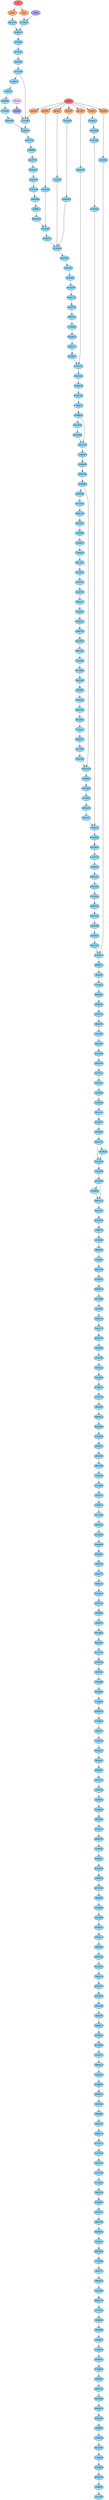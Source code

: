 digraph auto {
	graph [bgcolor=transparent]
	node [fixedsize=true style=filled width=0.95]
	"001294708738691d8417db358e055480a4b59bc5" [label=0012947 fillcolor="#85d5fa"]
	"001294708738691d8417db358e055480a4b59bc5" -> e7fab68238f15ddfa50a327fa87e796cca480748
	"01b9b433f9e4a2734deb9cc76109398824e10204" [label="01b9b43" fillcolor="#85d5fa"]
	"01b9b433f9e4a2734deb9cc76109398824e10204" -> ea254d494f7db9d24721314c303f12f8c425c335
	"01c91ba5231eb2e7b32cc2f47ac9022efae87962" [label="01c91ba" fillcolor="#85d5fa"]
	"01c91ba5231eb2e7b32cc2f47ac9022efae87962" -> "96007b3464a429527defde1924198cf219808f3d"
	"03d9514071e6079a541a10f84c3f4bda48a74e52" [label="03d9514" fillcolor="#85d5fa"]
	"03d9514071e6079a541a10f84c3f4bda48a74e52" -> cdda729983f107dd71708a2da48b09ed17eee872
	"03ec982a50352f760673f1393bada7fcb88b38df" [label="03ec982" fillcolor="#85d5fa"]
	"03ec982a50352f760673f1393bada7fcb88b38df" -> "07685c156dfe560ea8ea8394d3811d1f2d03dcf9"
	"07685c156dfe560ea8ea8394d3811d1f2d03dcf9" [label="07685c1" fillcolor="#85d5fa"]
	"07685c156dfe560ea8ea8394d3811d1f2d03dcf9" -> "513e77b03bc7b7451901ecf6265092c0d22cf00b"
	"07716a0b40dadde321e56c94469110b43c572254" [label="07716a0" fillcolor="#85d5fa"]
	"07716a0b40dadde321e56c94469110b43c572254" -> "1cad65697e1210ceaacbb2f31bd825b1b5f6dbe3"
	"07716a0b40dadde321e56c94469110b43c572254" -> "7a71a82b43cc9afe77850bf05f5e807880a37b68"
	"08072d09158dd155829e5a82bf63a1ae8518dad8" [label="08072d0" fillcolor="#85d5fa"]
	"08072d09158dd155829e5a82bf63a1ae8518dad8" -> "77845432abccf4da669293de1f26b69dd6535f49"
	"08334a6451e3678f92679c91c39d69c97d713126" [label="08334a6" fillcolor="#85d5fa"]
	"08334a6451e3678f92679c91c39d69c97d713126" -> "7ebc59956a8d550bf06085b7d273221958c4a097"
	"08f442bd0a46444e9005b830ab8b2397fef6cf85" [label="08f442b" fillcolor="#85d5fa"]
	"08f442bd0a46444e9005b830ab8b2397fef6cf85" -> e76d0fc8d91c9d36ad8f060ad02ce60194a2d1a3
	"09fc3d5b484625f3f9be191066f8341170945511" [label="09fc3d5" fillcolor="#85d5fa"]
	"09fc3d5b484625f3f9be191066f8341170945511" -> "0d80a1e8baffddf41026003899f99a60c56765b3"
	"0cdd643d6d214c5d1dabc03f9145e281ffdf5bcb" [label="0cdd643" fillcolor="#85d5fa"]
	"0cdd643d6d214c5d1dabc03f9145e281ffdf5bcb" -> "3522721c6952a3127401e5dd3bba99a443bec550"
	"0cdd643d6d214c5d1dabc03f9145e281ffdf5bcb" -> "39cc430268b68899ababf0e0489bdff5a76a6864"
	"0d029ddde73eb8d03dbdbdece4479611d2a1e256" [label="0d029dd" fillcolor="#85d5fa"]
	"0d029ddde73eb8d03dbdbdece4479611d2a1e256" -> "49c947baa5e5961f83747a5275d7bc47f8b28cc1"
	"0d80a1e8baffddf41026003899f99a60c56765b3" [label="0d80a1e" fillcolor="#85d5fa"]
	"0d80a1e8baffddf41026003899f99a60c56765b3" -> "98a896bc69504cdda04ef666822093117ccba111"
	"105fb54755b0183fc160b76167e86e5c4f35a8d3" [label="105fb54" fillcolor="#85d5fa"]
	"105fb54755b0183fc160b76167e86e5c4f35a8d3" -> "8481ec351bda767ded5453471313f35024da33f7"
	"10a445b49167f665e18a6aebb062ae969b851e9b" [label="10a445b" fillcolor="#85d5fa"]
	"10a445b49167f665e18a6aebb062ae969b851e9b" -> e7cbc84bedfc849ea2a276c9e67588a55d51c303
	"12311556006088e290371c62c450574d15e56b4f" [label=1231155 fillcolor="#85d5fa"]
	"12311556006088e290371c62c450574d15e56b4f" -> c94f05f044484f1c72002229c254cc1196e16ac7
	"13689839d487b669c998a14f548093f9dadb137a" [label=1368983 fillcolor="#85d5fa"]
	"13689839d487b669c998a14f548093f9dadb137a" -> "8e2502abb391ca475fcde0fce4d9844503aad73f"
	"1491ee17232c5801d7d88caad9ee5f9cec89a426" [label="1491ee1" fillcolor="#85d5fa"]
	"1491ee17232c5801d7d88caad9ee5f9cec89a426" -> c66be48314adc3449bb01380a6e60c1c6b945882
	"150323277382577f184e5cd87dfce2de5176264c" [label=1503232 fillcolor="#85d5fa"]
	"150323277382577f184e5cd87dfce2de5176264c" -> "15d593398f5a027726a50dc16ac6effce324d7c9"
	"15d593398f5a027726a50dc16ac6effce324d7c9" [label="15d5933" fillcolor="#85d5fa"]
	"15d593398f5a027726a50dc16ac6effce324d7c9" -> "959844df3a0494ca2c76a38af96985e6c9674da0"
	"15f03e7ce69d10609abc54144df9cad3dbcb9d7b" [label="15f03e7" fillcolor="#85d5fa"]
	"15f03e7ce69d10609abc54144df9cad3dbcb9d7b" -> "32c14a61c6d076fd0342884a8cc0725154112c38"
	"1667cf9171b2e2a18a6b6436984c0ac1270ad87b" [label="1667cf9" fillcolor="#85d5fa"]
	"1667cf9171b2e2a18a6b6436984c0ac1270ad87b" -> ecbb8d55f7970b136e3c7ec24485ec41b72f79fb
	"17b9a7a59a008879f504be853ea3e6aa95250993" [label="17b9a7a" fillcolor="#85d5fa"]
	"17b9a7a59a008879f504be853ea3e6aa95250993" -> "0cdd643d6d214c5d1dabc03f9145e281ffdf5bcb"
	"1bfce57aaa7ffca6657a0f4ed645bc1ba54bf081" [label="1bfce57" fillcolor="#85d5fa"]
	"1bfce57aaa7ffca6657a0f4ed645bc1ba54bf081" -> "71a2b766810b676c6440c8664145f1c806298c37"
	"1c95aa568731cdc18e29eb3517ae8529346e92fe" [label="1c95aa5" fillcolor="#85d5fa"]
	"1c95aa568731cdc18e29eb3517ae8529346e92fe" -> "2054c840913b26a365e6ef3dccdf2cff2bfce124"
	"1cad65697e1210ceaacbb2f31bd825b1b5f6dbe3" [label="1cad656" fillcolor="#85d5fa"]
	"1cad65697e1210ceaacbb2f31bd825b1b5f6dbe3" -> ca4c6cca6253d20614c24915a0df2d65791ae16e
	"1cf813fa8bfdd5ae96f82bda8231692c85c5beda" [label="1cf813f" fillcolor="#85d5fa"]
	"1cf813fa8bfdd5ae96f82bda8231692c85c5beda" -> "92ed64959726240f9af696507686c3a9fa97eead"
	"1d1f2ea22b23759779bc1c8b65e6967cd90c47e3" [label="1d1f2ea" fillcolor="#85d5fa"]
	"1d1f2ea22b23759779bc1c8b65e6967cd90c47e3" -> "15f03e7ce69d10609abc54144df9cad3dbcb9d7b"
	"2054c840913b26a365e6ef3dccdf2cff2bfce124" [label="2054c84" fillcolor="#85d5fa"]
	"2054c840913b26a365e6ef3dccdf2cff2bfce124" -> "4bf9263fbded44928ca9bf95333582503c73b584"
	"20fa97e310f0e98d259182bb47c88d4e159cb6bb" [label="20fa97e" fillcolor="#85d5fa"]
	"20fa97e310f0e98d259182bb47c88d4e159cb6bb" -> "03d9514071e6079a541a10f84c3f4bda48a74e52"
	"2204f4380b2f957a0600c1415b301822cb123b89" [label="2204f43" fillcolor="#85d5fa"]
	"2204f4380b2f957a0600c1415b301822cb123b89" -> abb7a1b70abcc04dd4c084d0c28f68d2adad59c3
	"22de5533615d4671e95f2c5719ef540864bd4853" [label="22de553" fillcolor="#85d5fa"]
	"22de5533615d4671e95f2c5719ef540864bd4853" -> "7d02a72a466ceb493ec6a27598bc09363a13b528"
	"249f0be096b4a30c0fb66eb776e6b95efb8e4e3b" [label="249f0be" fillcolor="#85d5fa"]
	"249f0be096b4a30c0fb66eb776e6b95efb8e4e3b" -> "8a4dabb19616ac9cfb377194daa60611a4f90b98"
	"25a35d82a88f58ff8e2592a97b57f893a4211217" [label="25a35d8" fillcolor="#85d5fa"]
	"25a35d82a88f58ff8e2592a97b57f893a4211217" -> "9b001164f0dec0c35d51ee0a3b960ec3840f2504"
	"25daf139067bd5ba8ba07f4a17841bea44a6ad0d" [label="25daf13" fillcolor="#85d5fa"]
	"25daf139067bd5ba8ba07f4a17841bea44a6ad0d" -> "38e29b6f7351b5906f082887248d51a57dc4fc43"
	"264a577ba183bf7ce74da22a18fbb1bdba8244bf" [label="264a577" fillcolor="#85d5fa"]
	"264a577ba183bf7ce74da22a18fbb1bdba8244bf" -> "785ba173a322720b3c99d2f60eb900e7d2ed1da5"
	"27b262fda8b79da9df1e032f7f71372f71e005f9" [label="27b262f" fillcolor="#85d5fa"]
	"27b262fda8b79da9df1e032f7f71372f71e005f9" -> "6fc4ad76b726359777ce603a63b5fed2f7b0b696"
	"2849c14e0c071e65b99bba82837a2bfd55d0977d" [label="2849c14" fillcolor="#85d5fa"]
	"2849c14e0c071e65b99bba82837a2bfd55d0977d" -> "7cdc172e22b8a008b3218e96adc7f0bd1f62703b"
	"2a22e8b58394a687190de2d310c7b3f8fe23c5db" [label="2a22e8b" fillcolor="#85d5fa"]
	"2a22e8b58394a687190de2d310c7b3f8fe23c5db" -> "2b0cb0b43ce7b4d212d91415390db8faf1b421df"
	"2a7a0c39b6e3a7e9953afe922300d2a11c0eee41" [label="2a7a0c3" fillcolor="#85d5fa"]
	"2a7a0c39b6e3a7e9953afe922300d2a11c0eee41" -> "8d847600dba125357f032e5d11453c5facc2c3ef"
	"2aaacfbd8f6cc394df05c472f115378a2f2fa914" [label="2aaacfb" fillcolor="#85d5fa"]
	"2aaacfbd8f6cc394df05c472f115378a2f2fa914" -> "53d7ce831127b6f1b6f1600b53213cb3060b7e6d"
	"2b0cb0b43ce7b4d212d91415390db8faf1b421df" [label="2b0cb0b" fillcolor="#85d5fa"]
	"2b0cb0b43ce7b4d212d91415390db8faf1b421df" -> bfc7321f17fbab4005207d5da5948a03f0785ae3
	"2f1d9d9f1b9cfcc29db7cadbbb04538226ce71ae" [label="2f1d9d9" fillcolor="#85d5fa"]
	"2f1d9d9f1b9cfcc29db7cadbbb04538226ce71ae" -> "84735a1608ddf12cf7370f3dd9e6d558cb7ecbd3"
	"2feb71aac5935222519a1719233676909fa4044d" [label="2feb71a" fillcolor="#85d5fa"]
	"2feb71aac5935222519a1719233676909fa4044d" -> ad6413365e085d76666f5f39dbdf319d9fb1da21
	"3007fa8f6ce39ec86f32a07ede15416c2b1aaf81" [label="3007fa8" fillcolor="#85d5fa"]
	"3007fa8f6ce39ec86f32a07ede15416c2b1aaf81" -> b480fc00fb6ae4c68682ae61c4881eed1ab7f10d
	"300dc1d069d8ae4bfc1db25cfca4e2369405c60e" [label="300dc1d" fillcolor="#85d5fa"]
	"300dc1d069d8ae4bfc1db25cfca4e2369405c60e" -> "53abd1dca856d002d97a6ddcc0858229494e6a3c"
	"305bff62264b5293f22db9d74699c6ff5f3df3df" [label="305bff6" fillcolor="#85d5fa"]
	"305bff62264b5293f22db9d74699c6ff5f3df3df" -> cab561ad613bdc0df13b11b55e876534caf556cf
	"316900967b39a384d2dcde1e85e81ec6cd25874c" [label=3169009 fillcolor="#85d5fa"]
	"316900967b39a384d2dcde1e85e81ec6cd25874c" -> "45d450d58fa3891d7398bb012721d5e5d7cf1561"
	"32c14a61c6d076fd0342884a8cc0725154112c38" [label="32c14a6" fillcolor="#85d5fa"]
	"32c14a61c6d076fd0342884a8cc0725154112c38" -> "680783c91b1121473b8b6bcbd13809c13c7fdce4"
	"33e0fe5468bf3ffa262f3fa3b8535adf764b7426" [label="33e0fe5" fillcolor="#85d5fa"]
	"33e0fe5468bf3ffa262f3fa3b8535adf764b7426" -> db751a501c1dba945370147cc7d2eef72d094b9a
	"3522721c6952a3127401e5dd3bba99a443bec550" [label=3522721 fillcolor="#85d5fa"]
	"3522721c6952a3127401e5dd3bba99a443bec550" -> f1db02086fadc4e87e3f03ee9e4c78b759c8bc28
	"352dfed5e275eb825d389c4d6642ea53c6d13db2" [label="352dfed" fillcolor="#85d5fa"]
	"352dfed5e275eb825d389c4d6642ea53c6d13db2" -> "3e649a58dda5e79e622a777426ccfb84ec52c0ca"
	"355d2bdc7513547cbc224236c9262e58fb090f5d" [label="355d2bd" fillcolor="#85d5fa"]
	"355d2bdc7513547cbc224236c9262e58fb090f5d" -> "3ef7fe67b52f96b8f7489e7abd1767be99439c11"
	"3648465c33b9b5487cf4bf5970765cf0c430d73a" [label=3648465 fillcolor="#85d5fa"]
	"3648465c33b9b5487cf4bf5970765cf0c430d73a" -> "450d3362b5a6574df0ca7e542a9f3aa99e73e5b3"
	"3676bfc6484fd44d186c1a8dc50c86b444259dba" [label="3676bfc" fillcolor="#85d5fa"]
	"3676bfc6484fd44d186c1a8dc50c86b444259dba" -> "8a5ae4f9fcd0e08a82a0405c8027e9d9e6252129"
	"37586cdd60a3f10d608c466c9a4d3c342363f56e" [label="37586cd" fillcolor="#85d5fa"]
	"37586cdd60a3f10d608c466c9a4d3c342363f56e" -> "1bfce57aaa7ffca6657a0f4ed645bc1ba54bf081"
	"38e29b6f7351b5906f082887248d51a57dc4fc43" [label="38e29b6" fillcolor="#85d5fa"]
	"38e29b6f7351b5906f082887248d51a57dc4fc43" -> "6c41c0a6e41ba5dc5c69da217d692fb0ef26a27b"
	"39bd7e24598bf0ac648790f92372c0f3407acca9" [label="39bd7e2" fillcolor="#85d5fa"]
	"39bd7e24598bf0ac648790f92372c0f3407acca9" -> "25a35d82a88f58ff8e2592a97b57f893a4211217"
	"39cc430268b68899ababf0e0489bdff5a76a6864" [label="39cc430" fillcolor="#85d5fa"]
	"39cc430268b68899ababf0e0489bdff5a76a6864" -> b4a5d06740c2dc10c5dda15d7bf8cb37d1d51136
	"3c09b78aa620150718ada9384d4457b38da78eff" [label="3c09b78" fillcolor="#85d5fa"]
	"3c09b78aa620150718ada9384d4457b38da78eff" -> "8976729f4f66ab9d2b5845a21a267e06267023aa"
	"3ce560c2300b7536f447225642039cd5146ad8e5" [label="3ce560c" fillcolor="#85d5fa"]
	"3ce560c2300b7536f447225642039cd5146ad8e5" -> "6a7bdd3efe2260cd4dcc1f2f2c4674a5fdbcb7ac"
	"3d706977c8adc0a33123c4940b6860a0c8c9e8ec" [label="3d70697" fillcolor="#85d5fa"]
	"3d706977c8adc0a33123c4940b6860a0c8c9e8ec" -> "862c22cd3fdea4cf0590d612e2d13ff9589ee7de"
	"3e516380a1a6baef2071645337e6bf7e899c6399" [label="3e51638" fillcolor="#85d5fa"]
	"3e516380a1a6baef2071645337e6bf7e899c6399" -> "847ce589a9dfa684c023090331e22c29f825cb43"
	"3e5289d02242870bd4c540162ff39350404bd8b1" [label="3e5289d" fillcolor="#85d5fa"]
	"3e5289d02242870bd4c540162ff39350404bd8b1" -> "915d4a39608e7c3eefab6f3ff02c722f99d1d065"
	"3e649a58dda5e79e622a777426ccfb84ec52c0ca" [label="3e649a5" fillcolor="#85d5fa"]
	"3e649a58dda5e79e622a777426ccfb84ec52c0ca" -> ffb1c54769fc78643328ff0ebdc266a99537d3fa
	"3e7170ecf59e8c345df0ba0b4eff6c8c670e00e3" [label="3e7170e" fillcolor="#85d5fa"]
	"3e7170ecf59e8c345df0ba0b4eff6c8c670e00e3" -> "6d25ce6f3ad587643a5290f65c248d003237f4d9"
	"3ef7fe67b52f96b8f7489e7abd1767be99439c11" [label="3ef7fe6" fillcolor="#85d5fa"]
	"3ef7fe67b52f96b8f7489e7abd1767be99439c11" -> "5746e69af76d1a01a2a38a832ff654e6e8c1c1d3"
	"417fdb27f5a2fa54f80c4d8b26852e9dfaf33073" [label="417fdb2" fillcolor="#85d5fa"]
	"417fdb27f5a2fa54f80c4d8b26852e9dfaf33073" -> "1667cf9171b2e2a18a6b6436984c0ac1270ad87b"
	"41af713ff786ae2ea38ec52f7d7ef258ccd9fb9c" [label="41af713" fillcolor="#85d5fa"]
	"41af713ff786ae2ea38ec52f7d7ef258ccd9fb9c" -> d950ee3c8c3a967cf6f52ab4caf4cfccfa7b702f
	"4442ebff3e9f5fb5a97f2f0da4e6abfc9c534538" [label="4442ebf" fillcolor="#85d5fa"]
	"4442ebff3e9f5fb5a97f2f0da4e6abfc9c534538" -> "7808fd53d3d0578e22759b45c88a27012b4c3ce4"
	"450d3362b5a6574df0ca7e542a9f3aa99e73e5b3" [label="450d336" fillcolor="#85d5fa"]
	"450d3362b5a6574df0ca7e542a9f3aa99e73e5b3" -> c1a8b628931f7e4643dbbcfffe52c7ce5754fc6e
	"4587413028b4140e4417f93f4fa83e14ddbf1d7b" [label=4587413 fillcolor="#85d5fa"]
	"4587413028b4140e4417f93f4fa83e14ddbf1d7b" -> "3e516380a1a6baef2071645337e6bf7e899c6399"
	"45d450d58fa3891d7398bb012721d5e5d7cf1561" [label="45d450d" fillcolor="#85d5fa"]
	"45d450d58fa3891d7398bb012721d5e5d7cf1561" -> "5c8b9f921f06b2c43c624410eab49f6575d6586a"
	"489cde73fcddde1a84f622aaf81d09c23ae655a5" [label="489cde7" fillcolor="#85d5fa"]
	"489cde73fcddde1a84f622aaf81d09c23ae655a5" -> a9b526c9a20619840cd1e08b8e0dcbae4486f944
	"4919400fe2a8144c4bab19628bf5f5dec363877a" [label=4919400 fillcolor="#85d5fa"]
	"4919400fe2a8144c4bab19628bf5f5dec363877a" -> "57eeffcf0e5b356b9cda27aa44edbf2c849103eb"
	"49c947baa5e5961f83747a5275d7bc47f8b28cc1" [label="49c947b" fillcolor="#85d5fa"]
	"49c947baa5e5961f83747a5275d7bc47f8b28cc1" -> "4442ebff3e9f5fb5a97f2f0da4e6abfc9c534538"
	"49e55bac061a72b3da0153e90fa03b7c48be6247" [label="49e55ba" fillcolor="#85d5fa"]
	"49e55bac061a72b3da0153e90fa03b7c48be6247" -> "905122d13cc14ca07accabd3b87ef190fc4b61a8"
	"4aada9c71235f54ec3b6111b29bee4db6c8c3761" [label="4aada9c" fillcolor="#85d5fa"]
	"4aada9c71235f54ec3b6111b29bee4db6c8c3761" -> "8e174fef282053ace5eed3f37704fad2df80a52b"
	"4bf9263fbded44928ca9bf95333582503c73b584" [label="4bf9263" fillcolor="#85d5fa"]
	"4bf9263fbded44928ca9bf95333582503c73b584" -> d2b5758bdd42364f0add8791444f1581ae3b7bf5
	"4cf765468ac4137d9726c91b7d37e2897b12a940" [label="4cf7654" fillcolor="#85d5fa"]
	"4cf765468ac4137d9726c91b7d37e2897b12a940" -> "89465385db8420181b74309a84a4dbaea0c1575d"
	"5133275e1539831bf2f91525784a9682c4835f56" [label=5133275 fillcolor="#85d5fa"]
	"5133275e1539831bf2f91525784a9682c4835f56" -> "300dc1d069d8ae4bfc1db25cfca4e2369405c60e"
	"513e77b03bc7b7451901ecf6265092c0d22cf00b" [label="513e77b" fillcolor="#85d5fa"]
	"513e77b03bc7b7451901ecf6265092c0d22cf00b" -> "09fc3d5b484625f3f9be191066f8341170945511"
	"5156c9fe23c3460c2947888ce5ce7b6db7b44deb" [label="5156c9f" fillcolor="#85d5fa"]
	"5156c9fe23c3460c2947888ce5ce7b6db7b44deb" -> d56bfa1c7d9f1b47266c8852fb98d3b805752db5
	"51cef6f32a95930570ec485ff712d0c33348821b" [label="51cef6f" fillcolor="#85d5fa"]
	"51cef6f32a95930570ec485ff712d0c33348821b" -> "2849c14e0c071e65b99bba82837a2bfd55d0977d"
	"53abd1dca856d002d97a6ddcc0858229494e6a3c" [label="53abd1d" fillcolor="#85d5fa"]
	"53abd1dca856d002d97a6ddcc0858229494e6a3c" -> "81b6897294c74a6695b68e91b9d4d2ab81f2a605"
	"53d7ce831127b6f1b6f1600b53213cb3060b7e6d" [label="53d7ce8" fillcolor="#85d5fa"]
	"53d7ce831127b6f1b6f1600b53213cb3060b7e6d" -> "8df1666ddc91e4ac8c9797082c2aa662a4e0040b"
	"5447e9fbf5b95d07ac7d8e5e3754a9789497d79a" [label="5447e9f" fillcolor="#85d5fa"]
	"5447e9fbf5b95d07ac7d8e5e3754a9789497d79a" -> "3676bfc6484fd44d186c1a8dc50c86b444259dba"
	"544b6725bfcadd81582e9aef1cbbe831e0e85d41" [label="544b672" fillcolor="#85d5fa"]
	"544b6725bfcadd81582e9aef1cbbe831e0e85d41" -> "2f1d9d9f1b9cfcc29db7cadbbb04538226ce71ae"
	"546ef75994f8931672ce961fe54ba0f69a5373b9" [label="546ef75" fillcolor="#85d5fa"]
	"546ef75994f8931672ce961fe54ba0f69a5373b9" -> aa966c5708290032d2c81d52659a767509dfcf2c
	"5746e69af76d1a01a2a38a832ff654e6e8c1c1d3" [label="5746e69" fillcolor="#85d5fa"]
	"5746e69af76d1a01a2a38a832ff654e6e8c1c1d3" -> "95f88dee38d2339d0bbb95ae954d26a9db7a3553"
	"57eeffcf0e5b356b9cda27aa44edbf2c849103eb" [label="57eeffc" fillcolor="#85d5fa"]
	"57eeffcf0e5b356b9cda27aa44edbf2c849103eb" -> a83ba39f09534c2df8f9e94e48174d67be030976
	"5907c00039ba012bc274a4daf98d74f3dd2a9e58" [label="5907c00" fillcolor="#85d5fa"]
	"5907c00039ba012bc274a4daf98d74f3dd2a9e58" -> "4cf765468ac4137d9726c91b7d37e2897b12a940"
	"5c8b9f921f06b2c43c624410eab49f6575d6586a" [label="5c8b9f9" fillcolor="#85d5fa"]
	"5c8b9f921f06b2c43c624410eab49f6575d6586a" -> dcc734f6f754fa292d24dfc7123aefed550992da
	"5cc1fe9a12553099bf4147c16b7a5eeb7495a6b4" [label="5cc1fe9" fillcolor="#85d5fa"]
	"5cc1fe9a12553099bf4147c16b7a5eeb7495a6b4" -> "49e55bac061a72b3da0153e90fa03b7c48be6247"
	"5d895f94b7c811f9599383b16c3f608bcb21bb44" [label="5d895f9" fillcolor="#85d5fa"]
	"5d895f94b7c811f9599383b16c3f608bcb21bb44" -> d357ae54ee02f750e4d0687dd3f9e843fd047a99
	"60ea3099ef825100be14582901344bc40fc3e444" [label="60ea309" fillcolor="#85d5fa"]
	"60ea3099ef825100be14582901344bc40fc3e444" -> "8c342edc6f3bc4f3fd1af6c45cdb4aa65ba2a43b"
	"63d3bfe1ecc7f4520851207698c87a268df74b3d" [label="63d3bfe" fillcolor="#85d5fa"]
	"63d3bfe1ecc7f4520851207698c87a268df74b3d" -> "1cf813fa8bfdd5ae96f82bda8231692c85c5beda"
	"6679c0af2cdb20a11f78d3bd8fe103626bb413e4" [label="6679c0a" fillcolor="#85d5fa"]
	"6679c0af2cdb20a11f78d3bd8fe103626bb413e4" -> "08334a6451e3678f92679c91c39d69c97d713126"
	"67c22c27001d4365ed0f491eb90c9aad61dd7900" [label="67c22c2" fillcolor="#85d5fa"]
	"67c22c27001d4365ed0f491eb90c9aad61dd7900" -> "8809af7c9f6f8f325eb88dfc0b31a2f89e57ff53"
	"67d1c23dcabe96b85ca3906d4a70c71e4859a558" [label="67d1c23" fillcolor="#85d5fa"]
	"67d1c23dcabe96b85ca3906d4a70c71e4859a558" -> fbe2eb311d38096534bba335a94172d47a34b139
	"680783c91b1121473b8b6bcbd13809c13c7fdce4" [label="680783c" fillcolor="#85d5fa"]
	"680783c91b1121473b8b6bcbd13809c13c7fdce4" -> a631d03b29746903cfa774cb366462fc0980c657
	"6815beef4f302d5a04d43fb4c966c660a7cc041f" [label="6815bee" fillcolor="#85d5fa"]
	"6815beef4f302d5a04d43fb4c966c660a7cc041f" -> "12311556006088e290371c62c450574d15e56b4f"
	"685c74128e009d00db9ea6035537056f5aabce4e" [label="685c741" fillcolor="#85d5fa"]
	"685c74128e009d00db9ea6035537056f5aabce4e" -> "915d4a39608e7c3eefab6f3ff02c722f99d1d065"
	"689f2f0f2cd733f95212d17620c8b7b916e0d650" [label="689f2f0" fillcolor="#85d5fa"]
	"689f2f0f2cd733f95212d17620c8b7b916e0d650" -> b422155422d233daedc576288397e5d92b0d4846
	"68f1509735148f3dafef9bca951d7e562b65ca54" [label="68f1509" fillcolor="#85d5fa"]
	"68f1509735148f3dafef9bca951d7e562b65ca54" -> "08072d09158dd155829e5a82bf63a1ae8518dad8"
	"6a7bdd3efe2260cd4dcc1f2f2c4674a5fdbcb7ac" [label="6a7bdd3" fillcolor="#85d5fa"]
	"6a7bdd3efe2260cd4dcc1f2f2c4674a5fdbcb7ac" -> "5133275e1539831bf2f91525784a9682c4835f56"
	"6b7d2e7513c5c5d45cf21af53c2132e2c10f07d0" [label="6b7d2e7" fillcolor="#85d5fa"]
	"6b7d2e7513c5c5d45cf21af53c2132e2c10f07d0" -> c937131a5e52951ca01fb3754cd152859efedfe3
	"6bb3f0fd435d0657ea4b3dfb3eb8c0f49fb0e37b" [label="6bb3f0f" fillcolor="#85d5fa"]
	"6bb3f0fd435d0657ea4b3dfb3eb8c0f49fb0e37b" -> "2a22e8b58394a687190de2d310c7b3f8fe23c5db"
	"6c41c0a6e41ba5dc5c69da217d692fb0ef26a27b" [label="6c41c0a" fillcolor="#85d5fa"]
	"6c41c0a6e41ba5dc5c69da217d692fb0ef26a27b" -> "63d3bfe1ecc7f4520851207698c87a268df74b3d"
	"6d25ce6f3ad587643a5290f65c248d003237f4d9" [label="6d25ce6" fillcolor="#85d5fa"]
	"6d25ce6f3ad587643a5290f65c248d003237f4d9" -> e5117980de84a8402c7e18fd7b24f9ba0de4f129
	"6fc4ad76b726359777ce603a63b5fed2f7b0b696" [label="6fc4ad7" fillcolor="#85d5fa"]
	"6fc4ad76b726359777ce603a63b5fed2f7b0b696" -> "68f1509735148f3dafef9bca951d7e562b65ca54"
	"718adf13e3d3b29b0ab66447621809c022d6c010" [label="718adf1" fillcolor="#85d5fa"]
	"718adf13e3d3b29b0ab66447621809c022d6c010" -> ba20476af67589ef01c948d9a8fb1da53147552f
	"71a2b766810b676c6440c8664145f1c806298c37" [label="71a2b76" fillcolor="#85d5fa"]
	"71a2b766810b676c6440c8664145f1c806298c37" -> "8390d37ed8b9436e4f282e1548bf53275bea52f9"
	"71d5e1caa1478928c4a6f57f6e4ad6a3aaddfa14" [label="71d5e1c" fillcolor="#85d5fa"]
	"71d5e1caa1478928c4a6f57f6e4ad6a3aaddfa14" -> "9b5f5155b3e1bfb813458923d4e84f4c6b696d03"
	"720db6ec0823409df1fbd30e8027b39a9a2a4268" [label="720db6e" fillcolor="#85d5fa"]
	"720db6ec0823409df1fbd30e8027b39a9a2a4268" -> b8c009db9dcf0e780f57f849210e83a22ee25b22
	"727b40ac1019988a904fd4f05b51d6265c423559" [label="727b40a" fillcolor="#85d5fa"]
	"727b40ac1019988a904fd4f05b51d6265c423559" -> cfea7769231f40ea8343aae0d804b0549dbe2afa
	"74602e8d8dc1fc51e1c2c18423f4c43ed55d1fea" [label="74602e8" fillcolor="#85d5fa"]
	"74602e8d8dc1fc51e1c2c18423f4c43ed55d1fea" -> "98c74671949d11b61ae519e4dd9a1dd70d6440e8"
	"748dc7a19b1169d2f48f91c1f92ce481034511d3" [label="748dc7a" fillcolor="#85d5fa"]
	"748dc7a19b1169d2f48f91c1f92ce481034511d3" -> "4587413028b4140e4417f93f4fa83e14ddbf1d7b"
	"77845432abccf4da669293de1f26b69dd6535f49" [label=7784543 fillcolor="#85d5fa"]
	"77845432abccf4da669293de1f26b69dd6535f49" -> a37c66b460bc4373d1219d20242086709dc14944
	"7808fd53d3d0578e22759b45c88a27012b4c3ce4" [label="7808fd5" fillcolor="#85d5fa"]
	"7808fd53d3d0578e22759b45c88a27012b4c3ce4" -> e799504a9bea9855f121769c50a6f3b7512bcb9b
	"785ba173a322720b3c99d2f60eb900e7d2ed1da5" [label="785ba17" fillcolor="#85d5fa"]
	"785ba173a322720b3c99d2f60eb900e7d2ed1da5" -> "6b7d2e7513c5c5d45cf21af53c2132e2c10f07d0"
	"788ffd8e6f51d268a502c94e563f5bef32bec882" [label="788ffd8" fillcolor="#85d5fa"]
	"788ffd8e6f51d268a502c94e563f5bef32bec882" -> "41af713ff786ae2ea38ec52f7d7ef258ccd9fb9c"
	"79706ac101dae1b9c238b8eb4e24930100e05706" [label="79706ac" fillcolor="#85d5fa"]
	"79706ac101dae1b9c238b8eb4e24930100e05706" -> "544b6725bfcadd81582e9aef1cbbe831e0e85d41"
	"7a64679c2d9ed74aceefcb3ef444e5f31de6ffb5" [label="7a64679" fillcolor="#85d5fa"]
	"7a64679c2d9ed74aceefcb3ef444e5f31de6ffb5" -> "74602e8d8dc1fc51e1c2c18423f4c43ed55d1fea"
	"7a71a82b43cc9afe77850bf05f5e807880a37b68" [label="7a71a82" fillcolor="#85d5fa"]
	"7a71a82b43cc9afe77850bf05f5e807880a37b68" -> "4bf9263fbded44928ca9bf95333582503c73b584"
	"7b7aa809822baf859662f2c933bbb9bc6b786f04" [label="7b7aa80" fillcolor="#85d5fa"]
	"7b7aa809822baf859662f2c933bbb9bc6b786f04" -> "60ea3099ef825100be14582901344bc40fc3e444"
	"7ca52f8864cb65042a79d6f6269dd83db7268392" [label="7ca52f8" fillcolor="#85d5fa"]
	"7ca52f8864cb65042a79d6f6269dd83db7268392" -> "8c342edc6f3bc4f3fd1af6c45cdb4aa65ba2a43b"
	"7cdc172e22b8a008b3218e96adc7f0bd1f62703b" [label="7cdc172" fillcolor="#85d5fa"]
	"7cdc172e22b8a008b3218e96adc7f0bd1f62703b" -> "9d5817bb01f719a6b2773bcc233940ce73c7d121"
	"7d02a72a466ceb493ec6a27598bc09363a13b528" [label="7d02a72" fillcolor="#85d5fa"]
	"7d02a72a466ceb493ec6a27598bc09363a13b528" -> "20fa97e310f0e98d259182bb47c88d4e159cb6bb"
	"7ebc59956a8d550bf06085b7d273221958c4a097" [label="7ebc599" fillcolor="#85d5fa"]
	"7ebc59956a8d550bf06085b7d273221958c4a097" -> ac61dd04e026218efbc52eec5e115e65a7d7be68
	"7f20c79d462c88ab19cd28079a4065a3243eb636" [label="7f20c79" fillcolor="#85d5fa"]
	"7f20c79d462c88ab19cd28079a4065a3243eb636" -> e1c968d020791557c7cdda33aec3f83e29339316
	"7f48779a22ad3b440561762c2cd55ef89618f548" [label="7f48779" fillcolor="#85d5fa"]
	"7f48779a22ad3b440561762c2cd55ef89618f548" -> "264a577ba183bf7ce74da22a18fbb1bdba8244bf"
	"81b6897294c74a6695b68e91b9d4d2ab81f2a605" [label="81b6897" fillcolor="#85d5fa"]
	"81b6897294c74a6695b68e91b9d4d2ab81f2a605" -> db80cb7fc407eec9d8dae6d54ee62b8757567158
	"8390d37ed8b9436e4f282e1548bf53275bea52f9" [label="8390d37" fillcolor="#85d5fa"]
	"8390d37ed8b9436e4f282e1548bf53275bea52f9" -> f828eafc2bb792bc06150fc638ec296af41874f2
	"84735a1608ddf12cf7370f3dd9e6d558cb7ecbd3" [label="84735a1" fillcolor="#85d5fa"]
	"84735a1608ddf12cf7370f3dd9e6d558cb7ecbd3" -> baae965e31fc38f8693ba858fe9d6ef3857cb7cf
	"847ce589a9dfa684c023090331e22c29f825cb43" [label="847ce58" fillcolor="#85d5fa"]
	"847ce589a9dfa684c023090331e22c29f825cb43" -> "546ef75994f8931672ce961fe54ba0f69a5373b9"
	"8481ec351bda767ded5453471313f35024da33f7" [label="8481ec3" fillcolor="#85d5fa"]
	"8481ec351bda767ded5453471313f35024da33f7" -> faece14dbddfe6a9adf747f7674e17ed94a746a1
	"862c22cd3fdea4cf0590d612e2d13ff9589ee7de" [label="862c22c" fillcolor="#85d5fa"]
	"862c22cd3fdea4cf0590d612e2d13ff9589ee7de" -> "08334a6451e3678f92679c91c39d69c97d713126"
	"862c22cd3fdea4cf0590d612e2d13ff9589ee7de" -> "6679c0af2cdb20a11f78d3bd8fe103626bb413e4"
	"8809af7c9f6f8f325eb88dfc0b31a2f89e57ff53" [label="8809af7" fillcolor="#85d5fa"]
	"8809af7c9f6f8f325eb88dfc0b31a2f89e57ff53" -> ef8962bb390de0b46e262fb32c85e44dc48622fd
	"88a10631c0031d63cef11fc6c7b4a604e20db171" [label="88a1063" fillcolor="#85d5fa"]
	"88a10631c0031d63cef11fc6c7b4a604e20db171" -> efee3bb4ac649d2aca0c2a20ebd819fffb4a0099
	"89465385db8420181b74309a84a4dbaea0c1575d" [label=8946538 fillcolor="#85d5fa"]
	"89465385db8420181b74309a84a4dbaea0c1575d" -> a071b001cf3b8d243f56ad4c7bcb1285f6d04b57
	"8976729f4f66ab9d2b5845a21a267e06267023aa" [label=8976729 fillcolor="#85d5fa"]
	"8976729f4f66ab9d2b5845a21a267e06267023aa" -> "17b9a7a59a008879f504be853ea3e6aa95250993"
	"89bc03c61264947fd8e3b5835263691c55bfd31d" [label="89bc03c" fillcolor="#85d5fa"]
	"89bc03c61264947fd8e3b5835263691c55bfd31d" -> f54cede3680d935817da5356f5e1582c819e37ac
	"8a4dabb19616ac9cfb377194daa60611a4f90b98" [label="8a4dabb" fillcolor="#85d5fa"]
	"8a4dabb19616ac9cfb377194daa60611a4f90b98" -> e74dc67a7d40c800d730b4569f5b653d77c2a436
	"8a5ae4f9fcd0e08a82a0405c8027e9d9e6252129" [label="8a5ae4f" fillcolor="#85d5fa"]
	"8a5ae4f9fcd0e08a82a0405c8027e9d9e6252129" -> "94eab29107c817bbfba3c4a652b6d119f18f58b1"
	"8c342edc6f3bc4f3fd1af6c45cdb4aa65ba2a43b" [label="8c342ed" fillcolor="#85d5fa"]
	"8c342edc6f3bc4f3fd1af6c45cdb4aa65ba2a43b" -> "88a10631c0031d63cef11fc6c7b4a604e20db171"
	"8d847600dba125357f032e5d11453c5facc2c3ef" [label="8d84760" fillcolor="#85d5fa"]
	"8d847600dba125357f032e5d11453c5facc2c3ef" -> "5156c9fe23c3460c2947888ce5ce7b6db7b44deb"
	"8df1666ddc91e4ac8c9797082c2aa662a4e0040b" [label="8df1666" fillcolor="#85d5fa"]
	"8df1666ddc91e4ac8c9797082c2aa662a4e0040b" -> "249f0be096b4a30c0fb66eb776e6b95efb8e4e3b"
	"8dff996c4aaf476c3b249bca84266b072cc0193b" [label="8dff996" fillcolor="#85d5fa"]
	"8dff996c4aaf476c3b249bca84266b072cc0193b" -> "1c95aa568731cdc18e29eb3517ae8529346e92fe"
	"8e174fef282053ace5eed3f37704fad2df80a52b" [label="8e174fe" fillcolor="#85d5fa"]
	"8e174fef282053ace5eed3f37704fad2df80a52b" -> "355d2bdc7513547cbc224236c9262e58fb090f5d"
	"8e2502abb391ca475fcde0fce4d9844503aad73f" [label="8e2502a" fillcolor="#85d5fa"]
	"8e2502abb391ca475fcde0fce4d9844503aad73f" -> bcb071152b93b9b4f184e4025f36dfbb125c9fde
	"8f808316b1d7bc874084b65e9c83d7b629eca2f2" [label="8f80831" fillcolor="#85d5fa"]
	"8f808316b1d7bc874084b65e9c83d7b629eca2f2" -> ffc2dfbe788f755f5b17a4340f4acaf2f5155fd5
	"8ffeb1d809dd67b7617622239f328d3c5d96829a" [label="8ffeb1d" fillcolor="#85d5fa"]
	"8ffeb1d809dd67b7617622239f328d3c5d96829a" -> "13689839d487b669c998a14f548093f9dadb137a"
	"905122d13cc14ca07accabd3b87ef190fc4b61a8" [label="905122d" fillcolor="#85d5fa"]
	"905122d13cc14ca07accabd3b87ef190fc4b61a8" -> d6f0f647dd68561ed010f83d8d226383aebfb805
	"915d4a39608e7c3eefab6f3ff02c722f99d1d065" [label="915d4a3" fillcolor="#85d5fa"]
	"915d4a39608e7c3eefab6f3ff02c722f99d1d065" -> "8f808316b1d7bc874084b65e9c83d7b629eca2f2"
	"918c0f252c3ffa675b6b7b51a8b2240a9ad9ad23" [label="918c0f2" fillcolor="#85d5fa"]
	"918c0f252c3ffa675b6b7b51a8b2240a9ad9ad23" -> a43ac95e5f88122d81a341038f8b70d712fb420f
	"921c6d14d00aec1c8187e59ad3d1bd04b568f78e" [label="921c6d1" fillcolor="#85d5fa"]
	"921c6d14d00aec1c8187e59ad3d1bd04b568f78e" -> "748dc7a19b1169d2f48f91c1f92ce481034511d3"
	"92ed64959726240f9af696507686c3a9fa97eead" [label="92ed649" fillcolor="#85d5fa"]
	"92ed64959726240f9af696507686c3a9fa97eead" -> "6815beef4f302d5a04d43fb4c966c660a7cc041f"
	"94eab29107c817bbfba3c4a652b6d119f18f58b1" [label="94eab29" fillcolor="#85d5fa"]
	"94eab29107c817bbfba3c4a652b6d119f18f58b1" -> cba2a6c1ec183b23a35ecc2e413d1a95aeb12903
	"959844df3a0494ca2c76a38af96985e6c9674da0" [label="959844d" fillcolor="#85d5fa"]
	"959844df3a0494ca2c76a38af96985e6c9674da0" -> "9f939fd939a274ac68cd8c2a3bd23b71f477d6d7"
	"95f88dee38d2339d0bbb95ae954d26a9db7a3553" [label="95f88de" fillcolor="#85d5fa"]
	"95f88dee38d2339d0bbb95ae954d26a9db7a3553" -> "718adf13e3d3b29b0ab66447621809c022d6c010"
	"96007b3464a429527defde1924198cf219808f3d" [label="96007b3" fillcolor="#85d5fa"]
	"96007b3464a429527defde1924198cf219808f3d" -> "9cb275378eacabb03a591ad540a37f920fa47b83"
	"98a896bc69504cdda04ef666822093117ccba111" [label="98a896b" fillcolor="#85d5fa"]
	"98a896bc69504cdda04ef666822093117ccba111" -> "27b262fda8b79da9df1e032f7f71372f71e005f9"
	"98c74671949d11b61ae519e4dd9a1dd70d6440e8" [label="98c7467" fillcolor="#85d5fa"]
	"98c74671949d11b61ae519e4dd9a1dd70d6440e8" -> f7e383460d60bdd2950b69bea86dd5b36eb905e3
	"9b001164f0dec0c35d51ee0a3b960ec3840f2504" [label="9b00116" fillcolor="#85d5fa"]
	"9b001164f0dec0c35d51ee0a3b960ec3840f2504" -> a1114ec47ba52432373c2c366fe457b089099ec2
	"9b5f5155b3e1bfb813458923d4e84f4c6b696d03" [label="9b5f515" fillcolor="#85d5fa"]
	"9b5f5155b3e1bfb813458923d4e84f4c6b696d03" -> "5cc1fe9a12553099bf4147c16b7a5eeb7495a6b4"
	"9cb275378eacabb03a591ad540a37f920fa47b83" [label="9cb2753" fillcolor="#85d5fa"]
	"9cb275378eacabb03a591ad540a37f920fa47b83" -> e0a45082ebb5381e585f7a41de2993a7789b9448
	"9d5817bb01f719a6b2773bcc233940ce73c7d121" [label="9d5817b" fillcolor="#85d5fa"]
	"9d5817bb01f719a6b2773bcc233940ce73c7d121" -> "10a445b49167f665e18a6aebb062ae969b851e9b"
	"9e25f3a5504eb8793c8b893a75b4e13d60c8dc1b" [label="9e25f3a" fillcolor="#85d5fa"]
	"9e25f3a5504eb8793c8b893a75b4e13d60c8dc1b" -> cb2bd9f3787f17c335cacfc05ba8f2f6d8316d81
	"9f939fd939a274ac68cd8c2a3bd23b71f477d6d7" [label="9f939fd" fillcolor="#85d5fa"]
	"9f939fd939a274ac68cd8c2a3bd23b71f477d6d7" -> "2a7a0c39b6e3a7e9953afe922300d2a11c0eee41"
	"9fbde7b9b1e9b483048cce0140d7b8d2daa0d10f" [label="9fbde7b" fillcolor="#85d5fa"]
	"9fbde7b9b1e9b483048cce0140d7b8d2daa0d10f" -> e1452f124247120f3c8f27411d062b81d9919fe2
	a071b001cf3b8d243f56ad4c7bcb1285f6d04b57 [label=a071b00 fillcolor="#85d5fa"]
	a071b001cf3b8d243f56ad4c7bcb1285f6d04b57 -> "51cef6f32a95930570ec485ff712d0c33348821b"
	a0cf19634cbae500df47c093472f3fcff16fc7c8 [label=a0cf196 fillcolor="#85d5fa"]
	a0cf19634cbae500df47c093472f3fcff16fc7c8 -> e74dc67a7d40c800d730b4569f5b653d77c2a436
	a1114ec47ba52432373c2c366fe457b089099ec2 [label=a1114ec fillcolor="#85d5fa"]
	a1114ec47ba52432373c2c366fe457b089099ec2 -> "720db6ec0823409df1fbd30e8027b39a9a2a4268"
	a37c66b460bc4373d1219d20242086709dc14944 [label=a37c66b fillcolor="#85d5fa"]
	a37c66b460bc4373d1219d20242086709dc14944 -> "1d1f2ea22b23759779bc1c8b65e6967cd90c47e3"
	a439667d6501d926666dee315e2220cb802aee19 [label=a439667 fillcolor="#85d5fa"]
	a439667d6501d926666dee315e2220cb802aee19 -> "67d1c23dcabe96b85ca3906d4a70c71e4859a558"
	a43ac95e5f88122d81a341038f8b70d712fb420f [label=a43ac95 fillcolor="#85d5fa"]
	a43ac95e5f88122d81a341038f8b70d712fb420f -> d0e073dd08078f7d7d7b62455cc551451c8e4024
	a5ce0116a464facc55cd53c05f9299d247229ca7 [label=a5ce011 fillcolor="#85d5fa"]
	a5ce0116a464facc55cd53c05f9299d247229ca7 -> d48ec949c6e635bc05e8fecf0ec1e936985770ac
	a631d03b29746903cfa774cb366462fc0980c657 [label=a631d03 fillcolor="#85d5fa"]
	a631d03b29746903cfa774cb366462fc0980c657 -> cb4ded9fcb7c8605825501245ac33d8dfcc405c3
	a8081d87befb0627d6906b7ca43aa567468e3a18 [label=a8081d8 fillcolor="#85d5fa"]
	a8081d87befb0627d6906b7ca43aa567468e3a18 -> "9e25f3a5504eb8793c8b893a75b4e13d60c8dc1b"
	a83ba39f09534c2df8f9e94e48174d67be030976 [label=a83ba39 fillcolor="#85d5fa"]
	a83ba39f09534c2df8f9e94e48174d67be030976 -> f4fc2730cf1a2ae26ebf3707548945a73cd74ff1
	a9b526c9a20619840cd1e08b8e0dcbae4486f944 [label=a9b526c fillcolor="#85d5fa"]
	a9b526c9a20619840cd1e08b8e0dcbae4486f944 -> "01c91ba5231eb2e7b32cc2f47ac9022efae87962"
	aa966c5708290032d2c81d52659a767509dfcf2c [label=aa966c5 fillcolor="#85d5fa"]
	aa966c5708290032d2c81d52659a767509dfcf2c -> "3ce560c2300b7536f447225642039cd5146ad8e5"
	aac6a54ff16dc09c3e65ed7a947eab53c4c265a3 [label=aac6a54 fillcolor="#85d5fa"]
	aac6a54ff16dc09c3e65ed7a947eab53c4c265a3 -> f774b98577c8b0b316f9dac767690bc212834a9c
	abb7a1b70abcc04dd4c084d0c28f68d2adad59c3 [label=abb7a1b fillcolor="#85d5fa"]
	abb7a1b70abcc04dd4c084d0c28f68d2adad59c3 -> "0d029ddde73eb8d03dbdbdece4479611d2a1e256"
	ac606527c97c996c1941c9c366ca0def040e4e3e [label=ac60652 fillcolor="#85d5fa"]
	ac606527c97c996c1941c9c366ca0def040e4e3e -> e16854213ee95f27b51ec21f8eda02ed8d6c0db8
	ac61dd04e026218efbc52eec5e115e65a7d7be68 [label=ac61dd0 fillcolor="#85d5fa"]
	ac61dd04e026218efbc52eec5e115e65a7d7be68 -> "8481ec351bda767ded5453471313f35024da33f7"
	ac61dd04e026218efbc52eec5e115e65a7d7be68 -> "105fb54755b0183fc160b76167e86e5c4f35a8d3"
	ad6413365e085d76666f5f39dbdf319d9fb1da21 [label=ad64133 fillcolor="#85d5fa"]
	ad6413365e085d76666f5f39dbdf319d9fb1da21 -> b37311fbbe55a2d698a73a5cee651e1ec437b2e4
	af7f3a382dc0634cb1c929976282fc2a8b9df6ae [label=af7f3a3 fillcolor="#85d5fa"]
	af7f3a382dc0634cb1c929976282fc2a8b9df6ae -> d8b9498d6940b535d3181eddae410a9ace167b0e
	b0c3b6a09feac2aca6be5a211597ce0fbd4f21e4 [label=b0c3b6a fillcolor="#85d5fa"]
	b0c3b6a09feac2aca6be5a211597ce0fbd4f21e4 -> "4aada9c71235f54ec3b6111b29bee4db6c8c3761"
	b37311fbbe55a2d698a73a5cee651e1ec437b2e4 [label=b37311f fillcolor="#85d5fa"]
	b37311fbbe55a2d698a73a5cee651e1ec437b2e4 -> "3e7170ecf59e8c345df0ba0b4eff6c8c670e00e3"
	b3a9f75ea6257c436827648bdbb3fef609cd5c68 [label=b3a9f75 fillcolor="#85d5fa"]
	b3a9f75ea6257c436827648bdbb3fef609cd5c68 -> "3d706977c8adc0a33123c4940b6860a0c8c9e8ec"
	b422155422d233daedc576288397e5d92b0d4846 [label=b422155 fillcolor="#85d5fa"]
	b422155422d233daedc576288397e5d92b0d4846 -> "150323277382577f184e5cd87dfce2de5176264c"
	b480fc00fb6ae4c68682ae61c4881eed1ab7f10d [label=b480fc0 fillcolor="#85d5fa"]
	b480fc00fb6ae4c68682ae61c4881eed1ab7f10d -> "2feb71aac5935222519a1719233676909fa4044d"
	b4a5d06740c2dc10c5dda15d7bf8cb37d1d51136 [label=b4a5d06 fillcolor="#85d5fa"]
	b4a5d06740c2dc10c5dda15d7bf8cb37d1d51136 -> "3522721c6952a3127401e5dd3bba99a443bec550"
	b8c009db9dcf0e780f57f849210e83a22ee25b22 [label=b8c009d fillcolor="#85d5fa"]
	b8c009db9dcf0e780f57f849210e83a22ee25b22 -> ac606527c97c996c1941c9c366ca0def040e4e3e
	b9943589e308aeffecd92d6f5166a9721de87685 [label=b994358 fillcolor="#85d5fa"]
	b9943589e308aeffecd92d6f5166a9721de87685 -> "921c6d14d00aec1c8187e59ad3d1bd04b568f78e"
	ba20476af67589ef01c948d9a8fb1da53147552f [label=ba20476 fillcolor="#85d5fa"]
	ba20476af67589ef01c948d9a8fb1da53147552f -> "37586cdd60a3f10d608c466c9a4d3c342363f56e"
	ba3d5e169ead31d78596738119f379e2f3ed5fa7 [label=ba3d5e1 fillcolor="#85d5fa"]
	ba3d5e169ead31d78596738119f379e2f3ed5fa7 -> "352dfed5e275eb825d389c4d6642ea53c6d13db2"
	ba6fe0a9852d49acfc97f8c893553a429e3cc5bf [label=ba6fe0a fillcolor="#85d5fa"]
	ba6fe0a9852d49acfc97f8c893553a429e3cc5bf -> "7f48779a22ad3b440561762c2cd55ef89618f548"
	baae965e31fc38f8693ba858fe9d6ef3857cb7cf [label=baae965 fillcolor="#85d5fa"]
	baae965e31fc38f8693ba858fe9d6ef3857cb7cf -> "07716a0b40dadde321e56c94469110b43c572254"
	bb1c5f188a150d8e51c071bd9131f7ffcbf5a6b2 [label=bb1c5f1 fillcolor="#85d5fa"]
	bb1c5f188a150d8e51c071bd9131f7ffcbf5a6b2 -> "544b6725bfcadd81582e9aef1cbbe831e0e85d41"
	bcb071152b93b9b4f184e4025f36dfbb125c9fde [label=bcb0711 fillcolor="#85d5fa"]
	bcb071152b93b9b4f184e4025f36dfbb125c9fde -> a439667d6501d926666dee315e2220cb802aee19
	bfc7321f17fbab4005207d5da5948a03f0785ae3 [label=bfc7321 fillcolor="#85d5fa"]
	bfc7321f17fbab4005207d5da5948a03f0785ae3 -> ba3d5e169ead31d78596738119f379e2f3ed5fa7
	c1a8b628931f7e4643dbbcfffe52c7ce5754fc6e [label=c1a8b62 fillcolor="#85d5fa"]
	c1a8b628931f7e4643dbbcfffe52c7ce5754fc6e -> "905122d13cc14ca07accabd3b87ef190fc4b61a8"
	c1a8b628931f7e4643dbbcfffe52c7ce5754fc6e -> "5d895f94b7c811f9599383b16c3f608bcb21bb44"
	c66be48314adc3449bb01380a6e60c1c6b945882 [label=c66be48 fillcolor="#85d5fa"]
	c66be48314adc3449bb01380a6e60c1c6b945882 -> b9943589e308aeffecd92d6f5166a9721de87685
	c937131a5e52951ca01fb3754cd152859efedfe3 [label=c937131 fillcolor="#85d5fa"]
	c937131a5e52951ca01fb3754cd152859efedfe3 -> "305bff62264b5293f22db9d74699c6ff5f3df3df"
	c94f05f044484f1c72002229c254cc1196e16ac7 [label=c94f05f fillcolor="#85d5fa"]
	c94f05f044484f1c72002229c254cc1196e16ac7 -> "489cde73fcddde1a84f622aaf81d09c23ae655a5"
	ca4c6cca6253d20614c24915a0df2d65791ae16e [label=ca4c6cc fillcolor="#85d5fa"]
	ca4c6cca6253d20614c24915a0df2d65791ae16e -> "8dff996c4aaf476c3b249bca84266b072cc0193b"
	cab561ad613bdc0df13b11b55e876534caf556cf [label=cab561a fillcolor="#85d5fa"]
	cab561ad613bdc0df13b11b55e876534caf556cf -> b0c3b6a09feac2aca6be5a211597ce0fbd4f21e4
	cb2bd9f3787f17c335cacfc05ba8f2f6d8316d81 [label=cb2bd9f fillcolor="#85d5fa"]
	cb2bd9f3787f17c335cacfc05ba8f2f6d8316d81 -> "7a64679c2d9ed74aceefcb3ef444e5f31de6ffb5"
	cb3d2ac9f343100eb3100d571df9c916d32ca3bf [label=cb3d2ac fillcolor="#85d5fa"]
	cb3d2ac9f343100eb3100d571df9c916d32ca3bf -> "1491ee17232c5801d7d88caad9ee5f9cec89a426"
	cb4ded9fcb7c8605825501245ac33d8dfcc405c3 [label=cb4ded9 fillcolor="#85d5fa"]
	cb4ded9fcb7c8605825501245ac33d8dfcc405c3 -> ba6fe0a9852d49acfc97f8c893553a429e3cc5bf
	cba2a6c1ec183b23a35ecc2e413d1a95aeb12903 [label=cba2a6c fillcolor="#85d5fa"]
	cba2a6c1ec183b23a35ecc2e413d1a95aeb12903 -> "71d5e1caa1478928c4a6f57f6e4ad6a3aaddfa14"
	cdda729983f107dd71708a2da48b09ed17eee872 [label=cdda729 fillcolor="#85d5fa"]
	cdda729983f107dd71708a2da48b09ed17eee872 -> d6ea9ad9c7a3a9eaeede33a5ace217d80cf8c87b
	cfea7769231f40ea8343aae0d804b0549dbe2afa [label=cfea776 fillcolor="#85d5fa"]
	cfea7769231f40ea8343aae0d804b0549dbe2afa -> "39bd7e24598bf0ac648790f92372c0f3407acca9"
	d0e073dd08078f7d7d7b62455cc551451c8e4024 [label=d0e073d fillcolor="#85d5fa"]
	d0e073dd08078f7d7d7b62455cc551451c8e4024 -> e03d73df736d6e22ad479f2b9a50c9755a9a887d
	d2b5758bdd42364f0add8791444f1581ae3b7bf5 [label=d2b5758 fillcolor="#85d5fa"]
	d2b5758bdd42364f0add8791444f1581ae3b7bf5 -> "788ffd8e6f51d268a502c94e563f5bef32bec882"
	d2df5cf4d4e925206e008af3c4db2ca03cb6f953 [label=d2df5cf fillcolor="#85d5fa"]
	d2df5cf4d4e925206e008af3c4db2ca03cb6f953 -> "685c74128e009d00db9ea6035537056f5aabce4e"
	d357ae54ee02f750e4d0687dd3f9e843fd047a99 [label=d357ae5 fillcolor="#85d5fa"]
	d357ae54ee02f750e4d0687dd3f9e843fd047a99 -> a8081d87befb0627d6906b7ca43aa567468e3a18
	d48ec949c6e635bc05e8fecf0ec1e936985770ac [label=d48ec94 fillcolor="#85d5fa"]
	d48ec949c6e635bc05e8fecf0ec1e936985770ac -> d5b90b2528338a534a61b010699bc26880fd2200
	d56bfa1c7d9f1b47266c8852fb98d3b805752db5 [label=d56bfa1 fillcolor="#85d5fa"]
	d56bfa1c7d9f1b47266c8852fb98d3b805752db5 -> de55dc6e6aa28589edbc8a06370225326e31ae8a
	d5b90b2528338a534a61b010699bc26880fd2200 [label=d5b90b2 fillcolor="#85d5fa"]
	d5b90b2528338a534a61b010699bc26880fd2200 -> af7f3a382dc0634cb1c929976282fc2a8b9df6ae
	d6ea9ad9c7a3a9eaeede33a5ace217d80cf8c87b [label=d6ea9ad fillcolor="#85d5fa"]
	d6ea9ad9c7a3a9eaeede33a5ace217d80cf8c87b -> "89bc03c61264947fd8e3b5835263691c55bfd31d"
	d6f0f647dd68561ed010f83d8d226383aebfb805 [label=d6f0f64 fillcolor="#85d5fa"]
	d6f0f647dd68561ed010f83d8d226383aebfb805 -> "4919400fe2a8144c4bab19628bf5f5dec363877a"
	d8b9498d6940b535d3181eddae410a9ace167b0e [label=d8b9498 fillcolor="#85d5fa"]
	d8b9498d6940b535d3181eddae410a9ace167b0e -> "727b40ac1019988a904fd4f05b51d6265c423559"
	d950ee3c8c3a967cf6f52ab4caf4cfccfa7b702f [label=d950ee3 fillcolor="#85d5fa"]
	d950ee3c8c3a967cf6f52ab4caf4cfccfa7b702f -> "2aaacfbd8f6cc394df05c472f115378a2f2fa914"
	db751a501c1dba945370147cc7d2eef72d094b9a [label=db751a5 fillcolor="#85d5fa"]
	db751a501c1dba945370147cc7d2eef72d094b9a -> eabfb553a8747a5e7603587d58ff3de9e5cb0a62
	db80cb7fc407eec9d8dae6d54ee62b8757567158 [label=db80cb7 fillcolor="#85d5fa"]
	db80cb7fc407eec9d8dae6d54ee62b8757567158 -> "3007fa8f6ce39ec86f32a07ede15416c2b1aaf81"
	dcc734f6f754fa292d24dfc7123aefed550992da [label=dcc734f fillcolor="#85d5fa"]
	dd74d33bee449b95422adaf998c72b5133d4dec5 [label=dd74d33 fillcolor="#85d5fa"]
	dd74d33bee449b95422adaf998c72b5133d4dec5 -> "7f20c79d462c88ab19cd28079a4065a3243eb636"
	de55dc6e6aa28589edbc8a06370225326e31ae8a [label=de55dc6 fillcolor="#85d5fa"]
	de55dc6e6aa28589edbc8a06370225326e31ae8a -> "33e0fe5468bf3ffa262f3fa3b8535adf764b7426"
	e03d73df736d6e22ad479f2b9a50c9755a9a887d [label=e03d73d fillcolor="#85d5fa"]
	e03d73df736d6e22ad479f2b9a50c9755a9a887d -> "8ffeb1d809dd67b7617622239f328d3c5d96829a"
	e0a45082ebb5381e585f7a41de2993a7789b9448 [label=e0a4508 fillcolor="#85d5fa"]
	e0a45082ebb5381e585f7a41de2993a7789b9448 -> d2df5cf4d4e925206e008af3c4db2ca03cb6f953
	e1452f124247120f3c8f27411d062b81d9919fe2 [label=e1452f1 fillcolor="#85d5fa"]
	e1452f124247120f3c8f27411d062b81d9919fe2 -> "6bb3f0fd435d0657ea4b3dfb3eb8c0f49fb0e37b"
	e16854213ee95f27b51ec21f8eda02ed8d6c0db8 [label=e168542 fillcolor="#85d5fa"]
	e16854213ee95f27b51ec21f8eda02ed8d6c0db8 -> aac6a54ff16dc09c3e65ed7a947eab53c4c265a3
	e1c968d020791557c7cdda33aec3f83e29339316 [label=e1c968d fillcolor="#85d5fa"]
	e1c968d020791557c7cdda33aec3f83e29339316 -> "08f442bd0a46444e9005b830ab8b2397fef6cf85"
	e3960e53475dda8833cdf65f7943675d21d8436b [label=e3960e5 fillcolor="#85d5fa"]
	e3960e53475dda8833cdf65f7943675d21d8436b -> "8c342edc6f3bc4f3fd1af6c45cdb4aa65ba2a43b"
	e5117980de84a8402c7e18fd7b24f9ba0de4f129 [label=e511798 fillcolor="#85d5fa"]
	e5117980de84a8402c7e18fd7b24f9ba0de4f129 -> "417fdb27f5a2fa54f80c4d8b26852e9dfaf33073"
	e631331281e5ce37d921bbc241987dab81de6d94 [label=e631331 fillcolor="#85d5fa"]
	e631331281e5ce37d921bbc241987dab81de6d94 -> "9fbde7b9b1e9b483048cce0140d7b8d2daa0d10f"
	e74dc67a7d40c800d730b4569f5b653d77c2a436 [label=e74dc67 fillcolor="#85d5fa"]
	e74dc67a7d40c800d730b4569f5b653d77c2a436 -> e3960e53475dda8833cdf65f7943675d21d8436b
	e76d0fc8d91c9d36ad8f060ad02ce60194a2d1a3 [label=e76d0fc fillcolor="#85d5fa"]
	e76d0fc8d91c9d36ad8f060ad02ce60194a2d1a3 -> "5907c00039ba012bc274a4daf98d74f3dd2a9e58"
	e799504a9bea9855f121769c50a6f3b7512bcb9b [label=e799504 fillcolor="#85d5fa"]
	e799504a9bea9855f121769c50a6f3b7512bcb9b -> "001294708738691d8417db358e055480a4b59bc5"
	e7cbc84bedfc849ea2a276c9e67588a55d51c303 [label=e7cbc84 fillcolor="#85d5fa"]
	e7cbc84bedfc849ea2a276c9e67588a55d51c303 -> fe615a2444274e687ad667f8d3265e26331e1b8b
	e7fab68238f15ddfa50a327fa87e796cca480748 [label=e7fab68 fillcolor="#85d5fa"]
	e7fab68238f15ddfa50a327fa87e796cca480748 -> "316900967b39a384d2dcde1e85e81ec6cd25874c"
	ea254d494f7db9d24721314c303f12f8c425c335 [label=ea254d4 fillcolor="#85d5fa"]
	ea254d494f7db9d24721314c303f12f8c425c335 -> cb3d2ac9f343100eb3100d571df9c916d32ca3bf
	eabfb553a8747a5e7603587d58ff3de9e5cb0a62 [label=eabfb55 fillcolor="#85d5fa"]
	eabfb553a8747a5e7603587d58ff3de9e5cb0a62 -> "01b9b433f9e4a2734deb9cc76109398824e10204"
	eae2cf27fb3cb3de19a43d6585872f051dc1de5d [label=eae2cf2 fillcolor="#85d5fa"]
	eae2cf27fb3cb3de19a43d6585872f051dc1de5d -> "22de5533615d4671e95f2c5719ef540864bd4853"
	ecbb8d55f7970b136e3c7ec24485ec41b72f79fb [label=ecbb8d5 fillcolor="#85d5fa"]
	ecbb8d55f7970b136e3c7ec24485ec41b72f79fb -> a5ce0116a464facc55cd53c05f9299d247229ca7
	eebdc02e19dee69adca855eceefd4a8445083175 [label=eebdc02 fillcolor="#85d5fa"]
	eebdc02e19dee69adca855eceefd4a8445083175 -> "67d1c23dcabe96b85ca3906d4a70c71e4859a558"
	ef8962bb390de0b46e262fb32c85e44dc48622fd [label=ef8962b fillcolor="#85d5fa"]
	ef8962bb390de0b46e262fb32c85e44dc48622fd -> e631331281e5ce37d921bbc241987dab81de6d94
	efee3bb4ac649d2aca0c2a20ebd819fffb4a0099 [label=efee3bb fillcolor="#85d5fa"]
	efee3bb4ac649d2aca0c2a20ebd819fffb4a0099 -> "918c0f252c3ffa675b6b7b51a8b2240a9ad9ad23"
	f1db02086fadc4e87e3f03ee9e4c78b759c8bc28 [label=f1db020 fillcolor="#85d5fa"]
	f1db02086fadc4e87e3f03ee9e4c78b759c8bc28 -> "3648465c33b9b5487cf4bf5970765cf0c430d73a"
	f4fc2730cf1a2ae26ebf3707548945a73cd74ff1 [label=f4fc273 fillcolor="#85d5fa"]
	f4fc2730cf1a2ae26ebf3707548945a73cd74ff1 -> "1cf813fa8bfdd5ae96f82bda8231692c85c5beda"
	f54cede3680d935817da5356f5e1582c819e37ac [label=f54cede fillcolor="#85d5fa"]
	f54cede3680d935817da5356f5e1582c819e37ac -> f657d6959c1ef425667b8c4e1cf38571e2ff9c60
	f657d6959c1ef425667b8c4e1cf38571e2ff9c60 [label=f657d69 fillcolor="#85d5fa"]
	f657d6959c1ef425667b8c4e1cf38571e2ff9c60 -> "5447e9fbf5b95d07ac7d8e5e3754a9789497d79a"
	f774b98577c8b0b316f9dac767690bc212834a9c [label=f774b98 fillcolor="#85d5fa"]
	f774b98577c8b0b316f9dac767690bc212834a9c -> "2204f4380b2f957a0600c1415b301822cb123b89"
	f7e383460d60bdd2950b69bea86dd5b36eb905e3 [label=f7e3834 fillcolor="#85d5fa"]
	f7e383460d60bdd2950b69bea86dd5b36eb905e3 -> eae2cf27fb3cb3de19a43d6585872f051dc1de5d
	f828eafc2bb792bc06150fc638ec296af41874f2 [label=f828eaf fillcolor="#85d5fa"]
	f828eafc2bb792bc06150fc638ec296af41874f2 -> "689f2f0f2cd733f95212d17620c8b7b916e0d650"
	faece14dbddfe6a9adf747f7674e17ed94a746a1 [label=faece14 fillcolor="#85d5fa"]
	faece14dbddfe6a9adf747f7674e17ed94a746a1 -> dd74d33bee449b95422adaf998c72b5133d4dec5
	fbe2eb311d38096534bba335a94172d47a34b139 [label=fbe2eb3 fillcolor="#85d5fa"]
	fbe2eb311d38096534bba335a94172d47a34b139 -> "3c09b78aa620150718ada9384d4457b38da78eff"
	fe615a2444274e687ad667f8d3265e26331e1b8b [label=fe615a2 fillcolor="#85d5fa"]
	fe615a2444274e687ad667f8d3265e26331e1b8b -> "03ec982a50352f760673f1393bada7fcb88b38df"
	ffb1c54769fc78643328ff0ebdc266a99537d3fa [label=ffb1c54 fillcolor="#85d5fa"]
	ffb1c54769fc78643328ff0ebdc266a99537d3fa -> b3a9f75ea6257c436827648bdbb3fef609cd5c68
	ffc2dfbe788f755f5b17a4340f4acaf2f5155fd5 [label=ffc2dfb fillcolor="#85d5fa"]
	ffc2dfbe788f755f5b17a4340f4acaf2f5155fd5 -> "67c22c27001d4365ed0f491eb90c9aad61dd7900"
	leon [label=leon fillcolor="#9999ff"]
	leon -> "79706ac101dae1b9c238b8eb4e24930100e05706"
	master [label=master fillcolor="#9999ff"]
	master -> "7a71a82b43cc9afe77850bf05f5e807880a37b68"
	HEAD [label=HEAD fillcolor="#e6ccff"]
	HEAD -> master
	"origin/gh-243" [label="gh-243" fillcolor="#ffa366"]
	"origin/gh-243" -> eebdc02e19dee69adca855eceefd4a8445083175
	"origin/gh-295" [label="gh-295" fillcolor="#ffa366"]
	"origin/gh-295" -> "7b7aa809822baf859662f2c933bbb9bc6b786f04"
	"origin/gh-361" [label="gh-361" fillcolor="#ffa366"]
	"origin/gh-361" -> a0cf19634cbae500df47c093472f3fcff16fc7c8
	"origin/gh-425" [label="gh-425" fillcolor="#ffa366"]
	"origin/gh-425" -> "7ca52f8864cb65042a79d6f6269dd83db7268392"
	"origin/gh200-gh221" [label="gh200-g" fillcolor="#ffa366"]
	"origin/gh200-gh221" -> "3e5289d02242870bd4c540162ff39350404bd8b1"
	"origin/master" [label=master fillcolor="#ffa366"]
	"origin/master" -> "7a71a82b43cc9afe77850bf05f5e807880a37b68"
	"origin/remote-clipboard" [label="remote-" fillcolor="#ffa366"]
	"origin/remote-clipboard" -> "25daf139067bd5ba8ba07f4a17841bea44a6ad0d"
	"ts/leon" [label=leon fillcolor="#ffa366"]
	"ts/leon" -> "79706ac101dae1b9c238b8eb4e24930100e05706"
	"ts/x201" [label=x201 fillcolor="#ffa366"]
	"ts/x201" -> bb1c5f188a150d8e51c071bd9131f7ffcbf5a6b2
	origin [label=origin fillcolor="#ff6666"]
	origin -> "origin/gh-243"
	origin -> "origin/gh-295"
	origin -> "origin/gh-361"
	origin -> "origin/gh-425"
	origin -> "origin/gh200-gh221"
	origin -> "origin/master"
	origin -> "origin/remote-clipboard"
	ts [label=ts fillcolor="#ff6666"]
	ts -> "ts/leon"
	ts -> "ts/x201"
}
